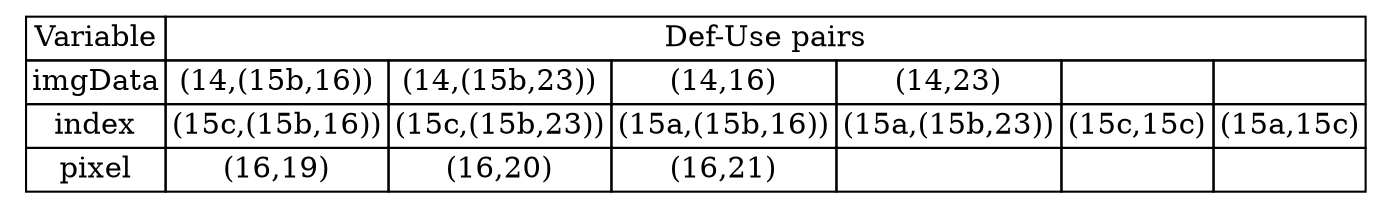 digraph structs {
node [shape="plaintext"]
struct1 [label=<
<TABLE BORDER="0" CELLBORDER="1" CELLSPACING="0">
<tr><td>Variable</td><td COLSPAN="6">Def-Use pairs</td></tr><tr><td>imgData</td><td>(14,(15b,16))</td><td>(14,(15b,23))</td><td>(14,16)</td><td>(14,23)</td><td></td><td></td></tr>
<tr><td>index</td><td>(15c,(15b,16))</td><td>(15c,(15b,23))</td><td>(15a,(15b,16))</td><td>(15a,(15b,23))</td><td>(15c,15c)</td><td>(15a,15c)</td></tr>
<tr><td>pixel</td><td>(16,19)</td><td>(16,20)</td><td>(16,21)</td><td></td><td></td><td></td></tr>
</TABLE>
>];
}